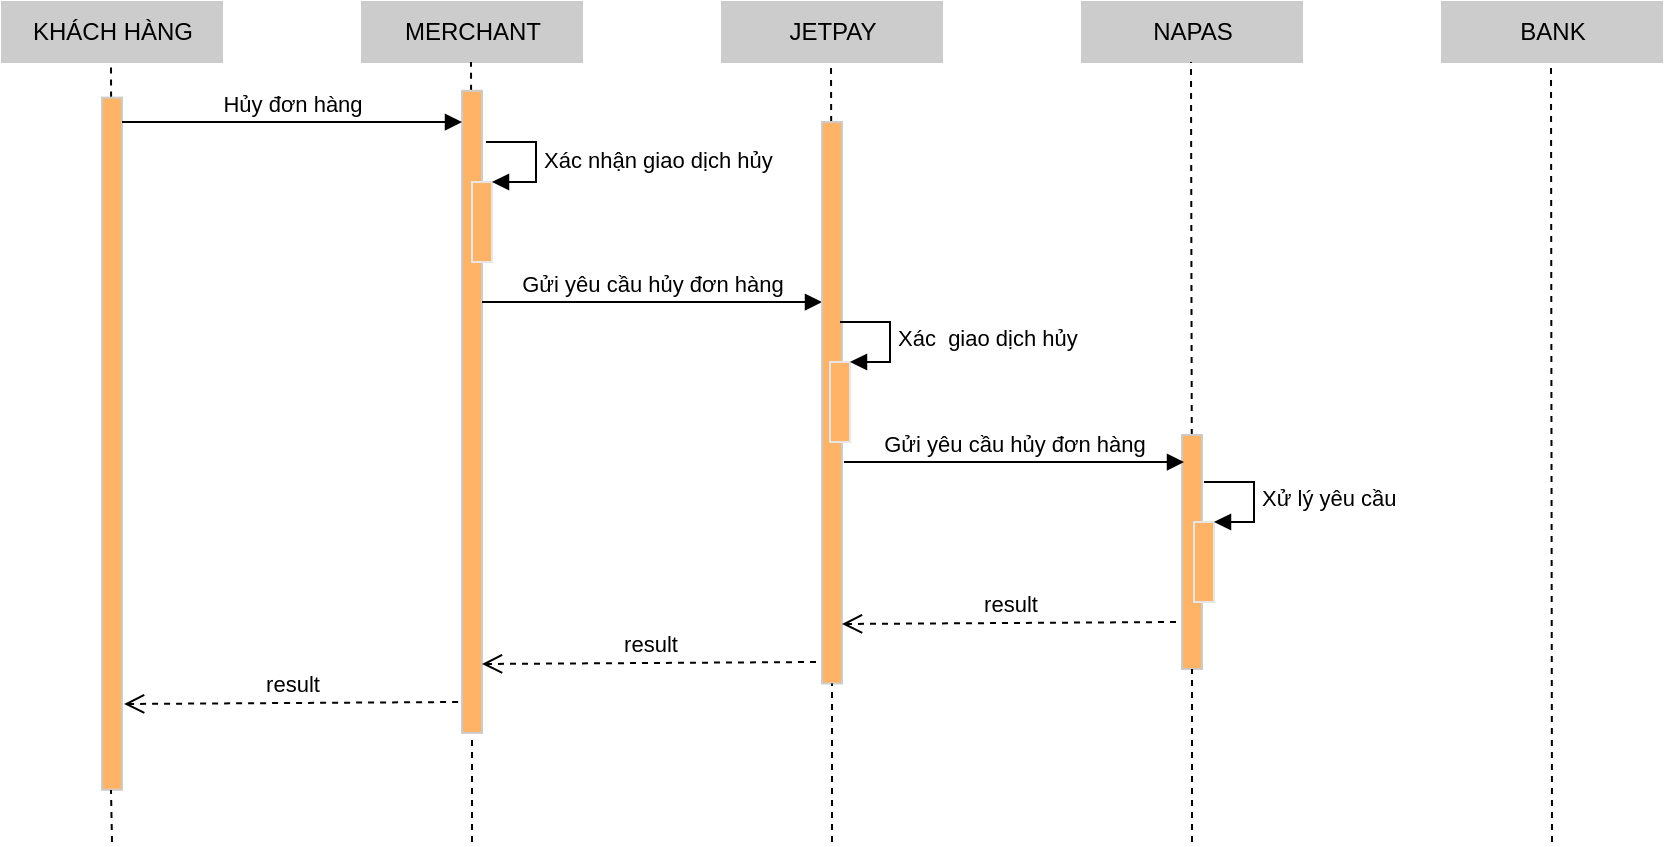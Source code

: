 <mxfile version="14.4.4" type="device"><diagram id="ovFlofdrtaRI3C6VHTt6" name="Page-1"><mxGraphModel dx="2249" dy="794" grid="1" gridSize="10" guides="1" tooltips="1" connect="1" arrows="1" fold="1" page="1" pageScale="1" pageWidth="827" pageHeight="1169" math="0" shadow="0"><root><mxCell id="0"/><mxCell id="1" parent="0"/><mxCell id="FvB5gXvIpSzr1ZgXCW3J-3" value="MERCHANT" style="html=1;strokeColor=#CCCCCC;fillColor=#CCCCCC;" parent="1" vertex="1"><mxGeometry x="150" y="100" width="110" height="30" as="geometry"/></mxCell><mxCell id="FvB5gXvIpSzr1ZgXCW3J-4" value="JETPAY" style="html=1;strokeColor=#CCCCCC;fillColor=#CCCCCC;" parent="1" vertex="1"><mxGeometry x="330" y="100" width="110" height="30" as="geometry"/></mxCell><mxCell id="FvB5gXvIpSzr1ZgXCW3J-5" value="NAPAS" style="html=1;strokeColor=#CCCCCC;fillColor=#CCCCCC;" parent="1" vertex="1"><mxGeometry x="510" y="100" width="110" height="30" as="geometry"/></mxCell><mxCell id="FvB5gXvIpSzr1ZgXCW3J-6" value="BANK" style="html=1;strokeColor=#CCCCCC;fillColor=#CCCCCC;" parent="1" vertex="1"><mxGeometry x="690" y="100" width="110" height="30" as="geometry"/></mxCell><mxCell id="FvB5gXvIpSzr1ZgXCW3J-8" value="" style="endArrow=none;dashed=1;html=1;" parent="1" source="FvB5gXvIpSzr1ZgXCW3J-16" edge="1"><mxGeometry width="50" height="50" relative="1" as="geometry"><mxPoint x="204.5" y="810" as="sourcePoint"/><mxPoint x="204.5" y="130" as="targetPoint"/></mxGeometry></mxCell><mxCell id="FvB5gXvIpSzr1ZgXCW3J-9" value="" style="endArrow=none;dashed=1;html=1;" parent="1" source="FvB5gXvIpSzr1ZgXCW3J-21" edge="1"><mxGeometry width="50" height="50" relative="1" as="geometry"><mxPoint x="384.5" y="810" as="sourcePoint"/><mxPoint x="384.5" y="130" as="targetPoint"/></mxGeometry></mxCell><mxCell id="FvB5gXvIpSzr1ZgXCW3J-10" value="" style="endArrow=none;dashed=1;html=1;" parent="1" source="FvB5gXvIpSzr1ZgXCW3J-23" edge="1"><mxGeometry width="50" height="50" relative="1" as="geometry"><mxPoint x="564.5" y="810" as="sourcePoint"/><mxPoint x="564.5" y="130" as="targetPoint"/></mxGeometry></mxCell><mxCell id="FvB5gXvIpSzr1ZgXCW3J-11" value="" style="endArrow=none;dashed=1;html=1;" parent="1" edge="1"><mxGeometry width="50" height="50" relative="1" as="geometry"><mxPoint x="745" y="520" as="sourcePoint"/><mxPoint x="744.5" y="130" as="targetPoint"/></mxGeometry></mxCell><mxCell id="FvB5gXvIpSzr1ZgXCW3J-16" value="" style="rounded=0;whiteSpace=wrap;html=1;strokeColor=#CCCCCC;rotation=90;fillColor=#FFB366;" parent="1" vertex="1"><mxGeometry x="44.47" y="299.91" width="321.08" height="10" as="geometry"/></mxCell><mxCell id="FvB5gXvIpSzr1ZgXCW3J-20" value="Gửi yêu cầu hủy đơn hàng" style="html=1;verticalAlign=bottom;endArrow=block;entryX=0.154;entryY=1;entryDx=0;entryDy=0;entryPerimeter=0;" parent="1" edge="1"><mxGeometry width="80" relative="1" as="geometry"><mxPoint x="210" y="250" as="sourcePoint"/><mxPoint x="380" y="250.01" as="targetPoint"/></mxGeometry></mxCell><mxCell id="FvB5gXvIpSzr1ZgXCW3J-21" value="" style="rounded=0;whiteSpace=wrap;html=1;strokeColor=#CCCCCC;rotation=90;fillColor=#FFB366;" parent="1" vertex="1"><mxGeometry x="244.64" y="295.37" width="280.73" height="10" as="geometry"/></mxCell><mxCell id="FvB5gXvIpSzr1ZgXCW3J-22" value="" style="endArrow=none;dashed=1;html=1;" parent="1" target="FvB5gXvIpSzr1ZgXCW3J-21" edge="1"><mxGeometry width="50" height="50" relative="1" as="geometry"><mxPoint x="385" y="520" as="sourcePoint"/><mxPoint x="384.5" y="130" as="targetPoint"/></mxGeometry></mxCell><mxCell id="FvB5gXvIpSzr1ZgXCW3J-23" value="" style="rounded=0;whiteSpace=wrap;html=1;strokeColor=#CCCCCC;rotation=90;fillColor=#FFB366;" parent="1" vertex="1"><mxGeometry x="506.45" y="370" width="117.11" height="10" as="geometry"/></mxCell><mxCell id="FvB5gXvIpSzr1ZgXCW3J-24" value="" style="endArrow=none;dashed=1;html=1;" parent="1" target="FvB5gXvIpSzr1ZgXCW3J-23" edge="1"><mxGeometry width="50" height="50" relative="1" as="geometry"><mxPoint x="565" y="520" as="sourcePoint"/><mxPoint x="564.5" y="130" as="targetPoint"/></mxGeometry></mxCell><mxCell id="5n5U3UYXV7fNg_GGWFZE-6" value="result" style="html=1;verticalAlign=bottom;endArrow=open;dashed=1;endSize=8;" parent="1" edge="1"><mxGeometry relative="1" as="geometry"><mxPoint x="557" y="410" as="sourcePoint"/><mxPoint x="390" y="411" as="targetPoint"/></mxGeometry></mxCell><mxCell id="5n5U3UYXV7fNg_GGWFZE-7" value="result" style="html=1;verticalAlign=bottom;endArrow=open;dashed=1;endSize=8;" parent="1" edge="1"><mxGeometry relative="1" as="geometry"><mxPoint x="377.0" y="430" as="sourcePoint"/><mxPoint x="210" y="431" as="targetPoint"/></mxGeometry></mxCell><mxCell id="3avtR0Q6OOCfLsYvYYY_-2" value="KHÁCH HÀNG" style="html=1;strokeColor=#CCCCCC;fillColor=#CCCCCC;" vertex="1" parent="1"><mxGeometry x="-30" y="100" width="110" height="30" as="geometry"/></mxCell><mxCell id="3avtR0Q6OOCfLsYvYYY_-3" value="" style="endArrow=none;dashed=1;html=1;" edge="1" parent="1" source="3avtR0Q6OOCfLsYvYYY_-4"><mxGeometry width="50" height="50" relative="1" as="geometry"><mxPoint x="24.5" y="430" as="sourcePoint"/><mxPoint x="24.5" y="130" as="targetPoint"/></mxGeometry></mxCell><mxCell id="3avtR0Q6OOCfLsYvYYY_-4" value="" style="rounded=0;whiteSpace=wrap;html=1;strokeColor=#CCCCCC;rotation=90;fillColor=#FFB366;" vertex="1" parent="1"><mxGeometry x="-148.06" y="315.86" width="346.11" height="10" as="geometry"/></mxCell><mxCell id="3avtR0Q6OOCfLsYvYYY_-6" value="Hủy đơn hàng" style="html=1;verticalAlign=bottom;endArrow=block;entryX=0.154;entryY=1;entryDx=0;entryDy=0;entryPerimeter=0;" edge="1" parent="1"><mxGeometry width="80" relative="1" as="geometry"><mxPoint x="30" y="160" as="sourcePoint"/><mxPoint x="200" y="160.01" as="targetPoint"/></mxGeometry></mxCell><mxCell id="3avtR0Q6OOCfLsYvYYY_-7" value="result" style="html=1;verticalAlign=bottom;endArrow=open;dashed=1;endSize=8;" edge="1" parent="1"><mxGeometry relative="1" as="geometry"><mxPoint x="198.05" y="450" as="sourcePoint"/><mxPoint x="31.05" y="451" as="targetPoint"/></mxGeometry></mxCell><mxCell id="3avtR0Q6OOCfLsYvYYY_-9" value="" style="html=1;points=[];perimeter=orthogonalPerimeter;fillColor=#FFB366;strokeColor=#E6E6E6;" vertex="1" parent="1"><mxGeometry x="205" y="190" width="10" height="40" as="geometry"/></mxCell><mxCell id="3avtR0Q6OOCfLsYvYYY_-10" value="Xác nhận giao dịch hủy" style="edgeStyle=orthogonalEdgeStyle;html=1;align=left;spacingLeft=2;endArrow=block;rounded=0;entryX=1;entryY=0;" edge="1" target="3avtR0Q6OOCfLsYvYYY_-9" parent="1"><mxGeometry relative="1" as="geometry"><mxPoint x="212" y="170" as="sourcePoint"/><Array as="points"><mxPoint x="237" y="170"/></Array></mxGeometry></mxCell><mxCell id="3avtR0Q6OOCfLsYvYYY_-11" value="" style="html=1;points=[];perimeter=orthogonalPerimeter;strokeColor=#E6E6E6;fillColor=#FFB366;" vertex="1" parent="1"><mxGeometry x="384" y="280" width="10" height="40" as="geometry"/></mxCell><mxCell id="3avtR0Q6OOCfLsYvYYY_-12" value="Xác&amp;nbsp; giao dịch hủy" style="edgeStyle=orthogonalEdgeStyle;html=1;align=left;spacingLeft=2;endArrow=block;rounded=0;entryX=1;entryY=0;" edge="1" target="3avtR0Q6OOCfLsYvYYY_-11" parent="1"><mxGeometry relative="1" as="geometry"><mxPoint x="389" y="260" as="sourcePoint"/><Array as="points"><mxPoint x="414" y="260"/></Array></mxGeometry></mxCell><mxCell id="3avtR0Q6OOCfLsYvYYY_-14" value="Gửi yêu cầu hủy đơn hàng" style="html=1;verticalAlign=bottom;endArrow=block;entryX=0.154;entryY=1;entryDx=0;entryDy=0;entryPerimeter=0;" edge="1" parent="1"><mxGeometry width="80" relative="1" as="geometry"><mxPoint x="391" y="330" as="sourcePoint"/><mxPoint x="561" y="330.01" as="targetPoint"/></mxGeometry></mxCell><mxCell id="3avtR0Q6OOCfLsYvYYY_-15" value="" style="html=1;points=[];perimeter=orthogonalPerimeter;strokeColor=#E6E6E6;fillColor=#FFB366;" vertex="1" parent="1"><mxGeometry x="566" y="360" width="10" height="40" as="geometry"/></mxCell><mxCell id="3avtR0Q6OOCfLsYvYYY_-16" value="Xử lý yêu cầu" style="edgeStyle=orthogonalEdgeStyle;html=1;align=left;spacingLeft=2;endArrow=block;rounded=0;entryX=1;entryY=0;" edge="1" target="3avtR0Q6OOCfLsYvYYY_-15" parent="1"><mxGeometry relative="1" as="geometry"><mxPoint x="571" y="340" as="sourcePoint"/><Array as="points"><mxPoint x="596" y="340"/></Array></mxGeometry></mxCell><mxCell id="3avtR0Q6OOCfLsYvYYY_-17" value="" style="endArrow=none;dashed=1;html=1;" edge="1" parent="1"><mxGeometry width="50" height="50" relative="1" as="geometry"><mxPoint x="205" y="520" as="sourcePoint"/><mxPoint x="205.001" y="467.005" as="targetPoint"/></mxGeometry></mxCell><mxCell id="3avtR0Q6OOCfLsYvYYY_-18" value="" style="endArrow=none;dashed=1;html=1;" edge="1" parent="1"><mxGeometry width="50" height="50" relative="1" as="geometry"><mxPoint x="25" y="520" as="sourcePoint"/><mxPoint x="24.501" y="494.005" as="targetPoint"/></mxGeometry></mxCell></root></mxGraphModel></diagram></mxfile>